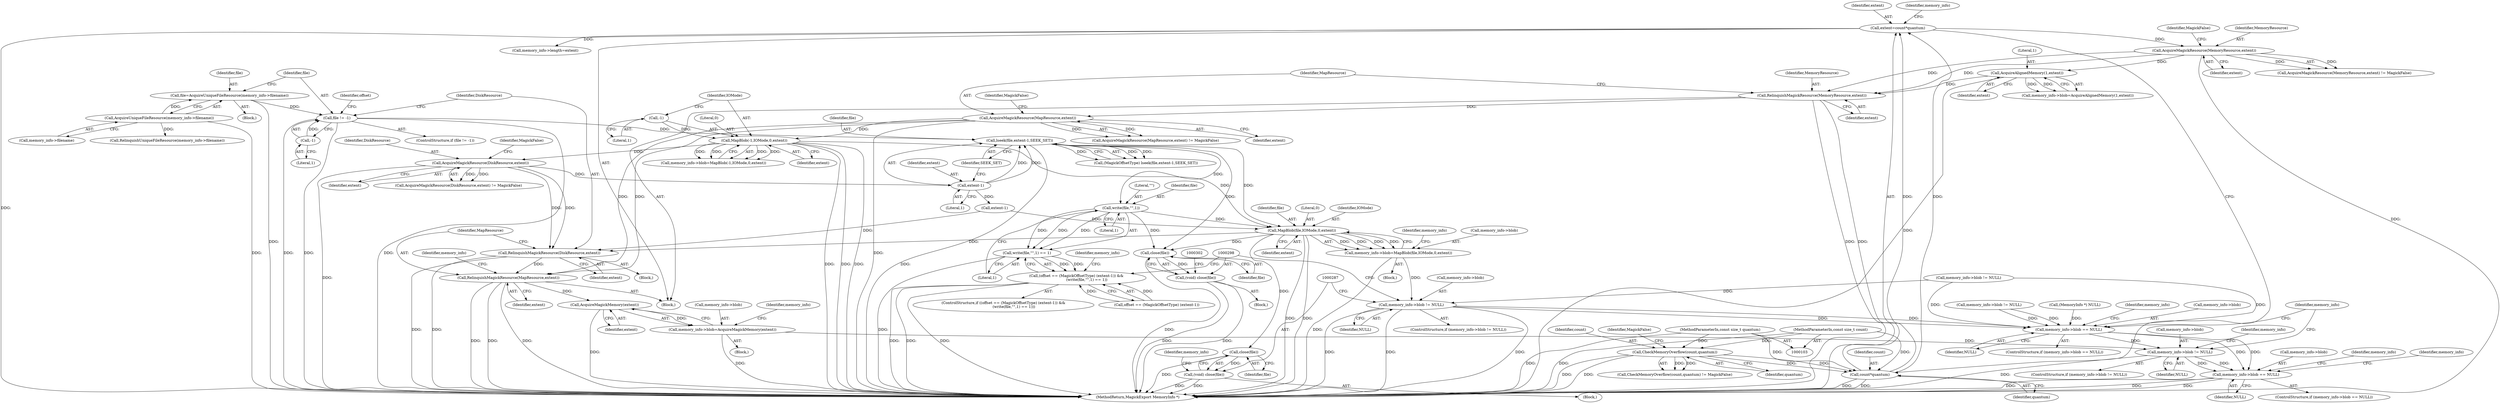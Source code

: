 digraph "1_ImageMagick_0474237508f39c4f783208123431815f1ededb76_5@API" {
"1000264" [label="(Call,write(file,\"\",1))"];
"1000248" [label="(Call,lseek(file,extent-1,SEEK_SET))"];
"1000238" [label="(Call,file != -1)"];
"1000231" [label="(Call,file=AcquireUniqueFileResource(memory_info->filename))"];
"1000233" [label="(Call,AcquireUniqueFileResource(memory_info->filename))"];
"1000240" [label="(Call,-1)"];
"1000250" [label="(Call,extent-1)"];
"1000225" [label="(Call,AcquireMagickResource(DiskResource,extent))"];
"1000203" [label="(Call,MapBlob(-1,IOMode,0,extent))"];
"1000204" [label="(Call,-1)"];
"1000194" [label="(Call,AcquireMagickResource(MapResource,extent))"];
"1000189" [label="(Call,RelinquishMagickResource(MemoryResource,extent))"];
"1000163" [label="(Call,AcquireMagickResource(MemoryResource,extent))"];
"1000146" [label="(Call,extent=count*quantum)"];
"1000148" [label="(Call,count*quantum)"];
"1000111" [label="(Call,CheckMemoryOverflow(count,quantum))"];
"1000104" [label="(MethodParameterIn,const size_t count)"];
"1000105" [label="(MethodParameterIn,const size_t quantum)"];
"1000172" [label="(Call,AcquireAlignedMemory(1,extent))"];
"1000263" [label="(Call,write(file,\"\",1) == 1)"];
"1000255" [label="(Call,(offset == (MagickOffsetType) (extent-1)) &&\n                  (write(file,\"\",1) == 1))"];
"1000274" [label="(Call,MapBlob(file,IOMode,0,extent))"];
"1000270" [label="(Call,memory_info->blob=MapBlob(file,IOMode,0,extent))"];
"1000280" [label="(Call,memory_info->blob != NULL)"];
"1000320" [label="(Call,memory_info->blob == NULL)"];
"1000333" [label="(Call,memory_info->blob != NULL)"];
"1000344" [label="(Call,memory_info->blob == NULL)"];
"1000288" [label="(Call,close(file))"];
"1000286" [label="(Call,(void) close(file))"];
"1000299" [label="(Call,close(file))"];
"1000297" [label="(Call,(void) close(file))"];
"1000313" [label="(Call,RelinquishMagickResource(DiskResource,extent))"];
"1000316" [label="(Call,RelinquishMagickResource(MapResource,extent))"];
"1000330" [label="(Call,AcquireMagickMemory(extent))"];
"1000326" [label="(Call,memory_info->blob=AcquireMagickMemory(extent))"];
"1000263" [label="(Call,write(file,\"\",1) == 1)"];
"1000274" [label="(Call,MapBlob(file,IOMode,0,extent))"];
"1000150" [label="(Identifier,quantum)"];
"1000249" [label="(Identifier,file)"];
"1000163" [label="(Call,AcquireMagickResource(MemoryResource,extent))"];
"1000245" [label="(Identifier,offset)"];
"1000191" [label="(Identifier,extent)"];
"1000272" [label="(Identifier,memory_info)"];
"1000250" [label="(Call,extent-1)"];
"1000320" [label="(Call,memory_info->blob == NULL)"];
"1000303" [label="(Call,RelinquishUniqueFileResource(memory_info->filename))"];
"1000280" [label="(Call,memory_info->blob != NULL)"];
"1000176" [label="(Call,memory_info->blob != NULL)"];
"1000199" [label="(Call,memory_info->blob=MapBlob(-1,IOMode,0,extent))"];
"1000232" [label="(Identifier,file)"];
"1000266" [label="(Literal,\"\")"];
"1000297" [label="(Call,(void) close(file))"];
"1000229" [label="(Block,)"];
"1000165" [label="(Identifier,extent)"];
"1000292" [label="(Identifier,memory_info)"];
"1000275" [label="(Identifier,file)"];
"1000281" [label="(Call,memory_info->blob)"];
"1000254" [label="(ControlStructure,if ((offset == (MagickOffsetType) (extent-1)) &&\n                  (write(file,\"\",1) == 1)))"];
"1000345" [label="(Call,memory_info->blob)"];
"1000196" [label="(Identifier,extent)"];
"1000239" [label="(Identifier,file)"];
"1000282" [label="(Identifier,memory_info)"];
"1000270" [label="(Call,memory_info->blob=MapBlob(file,IOMode,0,extent))"];
"1000278" [label="(Identifier,extent)"];
"1000172" [label="(Call,AcquireAlignedMemory(1,extent))"];
"1000344" [label="(Call,memory_info->blob == NULL)"];
"1000327" [label="(Call,memory_info->blob)"];
"1000147" [label="(Identifier,extent)"];
"1000228" [label="(Identifier,MagickFalse)"];
"1000166" [label="(Identifier,MagickFalse)"];
"1000300" [label="(Identifier,file)"];
"1000104" [label="(MethodParameterIn,const size_t count)"];
"1000340" [label="(Identifier,memory_info)"];
"1000288" [label="(Call,close(file))"];
"1000132" [label="(Call,(MemoryInfo *) NULL)"];
"1000277" [label="(Literal,0)"];
"1000328" [label="(Identifier,memory_info)"];
"1000286" [label="(Call,(void) close(file))"];
"1000203" [label="(Call,MapBlob(-1,IOMode,0,extent))"];
"1000148" [label="(Call,count*quantum)"];
"1000299" [label="(Call,close(file))"];
"1000205" [label="(Literal,1)"];
"1000318" [label="(Identifier,extent)"];
"1000174" [label="(Identifier,extent)"];
"1000149" [label="(Identifier,count)"];
"1000260" [label="(Call,extent-1)"];
"1000164" [label="(Identifier,MemoryResource)"];
"1000350" [label="(Identifier,memory_info)"];
"1000190" [label="(Identifier,MemoryResource)"];
"1000346" [label="(Identifier,memory_info)"];
"1000233" [label="(Call,AcquireUniqueFileResource(memory_info->filename))"];
"1000284" [label="(Identifier,NULL)"];
"1000343" [label="(ControlStructure,if (memory_info->blob == NULL))"];
"1000313" [label="(Call,RelinquishMagickResource(DiskResource,extent))"];
"1000151" [label="(Call,memory_info->length=extent)"];
"1000207" [label="(Literal,0)"];
"1000332" [label="(ControlStructure,if (memory_info->blob != NULL))"];
"1000237" [label="(ControlStructure,if (file != -1))"];
"1000267" [label="(Literal,1)"];
"1000333" [label="(Call,memory_info->blob != NULL)"];
"1000231" [label="(Call,file=AcquireUniqueFileResource(memory_info->filename))"];
"1000251" [label="(Identifier,extent)"];
"1000268" [label="(Literal,1)"];
"1000240" [label="(Call,-1)"];
"1000324" [label="(Identifier,NULL)"];
"1000224" [label="(Call,AcquireMagickResource(DiskResource,extent) != MagickFalse)"];
"1000354" [label="(Identifier,memory_info)"];
"1000111" [label="(Call,CheckMemoryOverflow(count,quantum))"];
"1000225" [label="(Call,AcquireMagickResource(DiskResource,extent))"];
"1000315" [label="(Identifier,extent)"];
"1000279" [label="(ControlStructure,if (memory_info->blob != NULL))"];
"1000317" [label="(Identifier,MapResource)"];
"1000189" [label="(Call,RelinquishMagickResource(MemoryResource,extent))"];
"1000256" [label="(Call,offset == (MagickOffsetType) (extent-1))"];
"1000168" [label="(Call,memory_info->blob=AcquireAlignedMemory(1,extent))"];
"1000314" [label="(Identifier,DiskResource)"];
"1000264" [label="(Call,write(file,\"\",1))"];
"1000330" [label="(Call,AcquireMagickMemory(extent))"];
"1000348" [label="(Identifier,NULL)"];
"1000322" [label="(Identifier,memory_info)"];
"1000206" [label="(Identifier,IOMode)"];
"1000110" [label="(Call,CheckMemoryOverflow(count,quantum) != MagickFalse)"];
"1000195" [label="(Identifier,MapResource)"];
"1000112" [label="(Identifier,count)"];
"1000153" [label="(Identifier,memory_info)"];
"1000325" [label="(Block,)"];
"1000253" [label="(Identifier,SEEK_SET)"];
"1000234" [label="(Call,memory_info->filename)"];
"1000248" [label="(Call,lseek(file,extent-1,SEEK_SET))"];
"1000246" [label="(Call,(MagickOffsetType) lseek(file,extent-1,SEEK_SET))"];
"1000198" [label="(Block,)"];
"1000197" [label="(Identifier,MagickFalse)"];
"1000269" [label="(Block,)"];
"1000146" [label="(Call,extent=count*quantum)"];
"1000326" [label="(Call,memory_info->blob=AcquireMagickMemory(extent))"];
"1000331" [label="(Identifier,extent)"];
"1000265" [label="(Identifier,file)"];
"1000162" [label="(Call,AcquireMagickResource(MemoryResource,extent) != MagickFalse)"];
"1000194" [label="(Call,AcquireMagickResource(MapResource,extent))"];
"1000271" [label="(Call,memory_info->blob)"];
"1000204" [label="(Call,-1)"];
"1000334" [label="(Call,memory_info->blob)"];
"1000242" [label="(Block,)"];
"1000210" [label="(Call,memory_info->blob != NULL)"];
"1000289" [label="(Identifier,file)"];
"1000113" [label="(Identifier,quantum)"];
"1000173" [label="(Literal,1)"];
"1000241" [label="(Literal,1)"];
"1000208" [label="(Identifier,extent)"];
"1000114" [label="(Identifier,MagickFalse)"];
"1000238" [label="(Call,file != -1)"];
"1000227" [label="(Identifier,extent)"];
"1000337" [label="(Identifier,NULL)"];
"1000335" [label="(Identifier,memory_info)"];
"1000355" [label="(MethodReturn,MagickExport MemoryInfo *)"];
"1000193" [label="(Call,AcquireMagickResource(MapResource,extent) != MagickFalse)"];
"1000316" [label="(Call,RelinquishMagickResource(MapResource,extent))"];
"1000105" [label="(MethodParameterIn,const size_t quantum)"];
"1000319" [label="(ControlStructure,if (memory_info->blob == NULL))"];
"1000252" [label="(Literal,1)"];
"1000321" [label="(Call,memory_info->blob)"];
"1000285" [label="(Block,)"];
"1000106" [label="(Block,)"];
"1000276" [label="(Identifier,IOMode)"];
"1000226" [label="(Identifier,DiskResource)"];
"1000255" [label="(Call,(offset == (MagickOffsetType) (extent-1)) &&\n                  (write(file,\"\",1) == 1))"];
"1000264" -> "1000263"  [label="AST: "];
"1000264" -> "1000267"  [label="CFG: "];
"1000265" -> "1000264"  [label="AST: "];
"1000266" -> "1000264"  [label="AST: "];
"1000267" -> "1000264"  [label="AST: "];
"1000268" -> "1000264"  [label="CFG: "];
"1000264" -> "1000263"  [label="DDG: "];
"1000264" -> "1000263"  [label="DDG: "];
"1000264" -> "1000263"  [label="DDG: "];
"1000248" -> "1000264"  [label="DDG: "];
"1000264" -> "1000274"  [label="DDG: "];
"1000264" -> "1000299"  [label="DDG: "];
"1000248" -> "1000246"  [label="AST: "];
"1000248" -> "1000253"  [label="CFG: "];
"1000249" -> "1000248"  [label="AST: "];
"1000250" -> "1000248"  [label="AST: "];
"1000253" -> "1000248"  [label="AST: "];
"1000246" -> "1000248"  [label="CFG: "];
"1000248" -> "1000355"  [label="DDG: "];
"1000248" -> "1000246"  [label="DDG: "];
"1000248" -> "1000246"  [label="DDG: "];
"1000248" -> "1000246"  [label="DDG: "];
"1000238" -> "1000248"  [label="DDG: "];
"1000250" -> "1000248"  [label="DDG: "];
"1000250" -> "1000248"  [label="DDG: "];
"1000248" -> "1000274"  [label="DDG: "];
"1000248" -> "1000299"  [label="DDG: "];
"1000238" -> "1000237"  [label="AST: "];
"1000238" -> "1000240"  [label="CFG: "];
"1000239" -> "1000238"  [label="AST: "];
"1000240" -> "1000238"  [label="AST: "];
"1000245" -> "1000238"  [label="CFG: "];
"1000314" -> "1000238"  [label="CFG: "];
"1000238" -> "1000355"  [label="DDG: "];
"1000238" -> "1000355"  [label="DDG: "];
"1000238" -> "1000355"  [label="DDG: "];
"1000231" -> "1000238"  [label="DDG: "];
"1000240" -> "1000238"  [label="DDG: "];
"1000231" -> "1000229"  [label="AST: "];
"1000231" -> "1000233"  [label="CFG: "];
"1000232" -> "1000231"  [label="AST: "];
"1000233" -> "1000231"  [label="AST: "];
"1000239" -> "1000231"  [label="CFG: "];
"1000231" -> "1000355"  [label="DDG: "];
"1000233" -> "1000231"  [label="DDG: "];
"1000233" -> "1000234"  [label="CFG: "];
"1000234" -> "1000233"  [label="AST: "];
"1000233" -> "1000355"  [label="DDG: "];
"1000233" -> "1000303"  [label="DDG: "];
"1000240" -> "1000241"  [label="CFG: "];
"1000241" -> "1000240"  [label="AST: "];
"1000250" -> "1000252"  [label="CFG: "];
"1000251" -> "1000250"  [label="AST: "];
"1000252" -> "1000250"  [label="AST: "];
"1000253" -> "1000250"  [label="CFG: "];
"1000225" -> "1000250"  [label="DDG: "];
"1000250" -> "1000260"  [label="DDG: "];
"1000225" -> "1000224"  [label="AST: "];
"1000225" -> "1000227"  [label="CFG: "];
"1000226" -> "1000225"  [label="AST: "];
"1000227" -> "1000225"  [label="AST: "];
"1000228" -> "1000225"  [label="CFG: "];
"1000225" -> "1000355"  [label="DDG: "];
"1000225" -> "1000224"  [label="DDG: "];
"1000225" -> "1000224"  [label="DDG: "];
"1000203" -> "1000225"  [label="DDG: "];
"1000225" -> "1000313"  [label="DDG: "];
"1000225" -> "1000313"  [label="DDG: "];
"1000203" -> "1000199"  [label="AST: "];
"1000203" -> "1000208"  [label="CFG: "];
"1000204" -> "1000203"  [label="AST: "];
"1000206" -> "1000203"  [label="AST: "];
"1000207" -> "1000203"  [label="AST: "];
"1000208" -> "1000203"  [label="AST: "];
"1000199" -> "1000203"  [label="CFG: "];
"1000203" -> "1000355"  [label="DDG: "];
"1000203" -> "1000355"  [label="DDG: "];
"1000203" -> "1000355"  [label="DDG: "];
"1000203" -> "1000199"  [label="DDG: "];
"1000203" -> "1000199"  [label="DDG: "];
"1000203" -> "1000199"  [label="DDG: "];
"1000203" -> "1000199"  [label="DDG: "];
"1000204" -> "1000203"  [label="DDG: "];
"1000194" -> "1000203"  [label="DDG: "];
"1000203" -> "1000274"  [label="DDG: "];
"1000204" -> "1000205"  [label="CFG: "];
"1000205" -> "1000204"  [label="AST: "];
"1000206" -> "1000204"  [label="CFG: "];
"1000194" -> "1000193"  [label="AST: "];
"1000194" -> "1000196"  [label="CFG: "];
"1000195" -> "1000194"  [label="AST: "];
"1000196" -> "1000194"  [label="AST: "];
"1000197" -> "1000194"  [label="CFG: "];
"1000194" -> "1000355"  [label="DDG: "];
"1000194" -> "1000193"  [label="DDG: "];
"1000194" -> "1000193"  [label="DDG: "];
"1000189" -> "1000194"  [label="DDG: "];
"1000194" -> "1000316"  [label="DDG: "];
"1000194" -> "1000316"  [label="DDG: "];
"1000189" -> "1000106"  [label="AST: "];
"1000189" -> "1000191"  [label="CFG: "];
"1000190" -> "1000189"  [label="AST: "];
"1000191" -> "1000189"  [label="AST: "];
"1000195" -> "1000189"  [label="CFG: "];
"1000189" -> "1000355"  [label="DDG: "];
"1000189" -> "1000355"  [label="DDG: "];
"1000163" -> "1000189"  [label="DDG: "];
"1000163" -> "1000189"  [label="DDG: "];
"1000172" -> "1000189"  [label="DDG: "];
"1000163" -> "1000162"  [label="AST: "];
"1000163" -> "1000165"  [label="CFG: "];
"1000164" -> "1000163"  [label="AST: "];
"1000165" -> "1000163"  [label="AST: "];
"1000166" -> "1000163"  [label="CFG: "];
"1000163" -> "1000355"  [label="DDG: "];
"1000163" -> "1000162"  [label="DDG: "];
"1000163" -> "1000162"  [label="DDG: "];
"1000146" -> "1000163"  [label="DDG: "];
"1000163" -> "1000172"  [label="DDG: "];
"1000146" -> "1000106"  [label="AST: "];
"1000146" -> "1000148"  [label="CFG: "];
"1000147" -> "1000146"  [label="AST: "];
"1000148" -> "1000146"  [label="AST: "];
"1000153" -> "1000146"  [label="CFG: "];
"1000146" -> "1000355"  [label="DDG: "];
"1000148" -> "1000146"  [label="DDG: "];
"1000148" -> "1000146"  [label="DDG: "];
"1000146" -> "1000151"  [label="DDG: "];
"1000148" -> "1000150"  [label="CFG: "];
"1000149" -> "1000148"  [label="AST: "];
"1000150" -> "1000148"  [label="AST: "];
"1000148" -> "1000355"  [label="DDG: "];
"1000148" -> "1000355"  [label="DDG: "];
"1000111" -> "1000148"  [label="DDG: "];
"1000111" -> "1000148"  [label="DDG: "];
"1000104" -> "1000148"  [label="DDG: "];
"1000105" -> "1000148"  [label="DDG: "];
"1000111" -> "1000110"  [label="AST: "];
"1000111" -> "1000113"  [label="CFG: "];
"1000112" -> "1000111"  [label="AST: "];
"1000113" -> "1000111"  [label="AST: "];
"1000114" -> "1000111"  [label="CFG: "];
"1000111" -> "1000355"  [label="DDG: "];
"1000111" -> "1000355"  [label="DDG: "];
"1000111" -> "1000110"  [label="DDG: "];
"1000111" -> "1000110"  [label="DDG: "];
"1000104" -> "1000111"  [label="DDG: "];
"1000105" -> "1000111"  [label="DDG: "];
"1000104" -> "1000103"  [label="AST: "];
"1000104" -> "1000355"  [label="DDG: "];
"1000105" -> "1000103"  [label="AST: "];
"1000105" -> "1000355"  [label="DDG: "];
"1000172" -> "1000168"  [label="AST: "];
"1000172" -> "1000174"  [label="CFG: "];
"1000173" -> "1000172"  [label="AST: "];
"1000174" -> "1000172"  [label="AST: "];
"1000168" -> "1000172"  [label="CFG: "];
"1000172" -> "1000355"  [label="DDG: "];
"1000172" -> "1000168"  [label="DDG: "];
"1000172" -> "1000168"  [label="DDG: "];
"1000263" -> "1000255"  [label="AST: "];
"1000263" -> "1000268"  [label="CFG: "];
"1000268" -> "1000263"  [label="AST: "];
"1000255" -> "1000263"  [label="CFG: "];
"1000263" -> "1000355"  [label="DDG: "];
"1000263" -> "1000255"  [label="DDG: "];
"1000263" -> "1000255"  [label="DDG: "];
"1000255" -> "1000254"  [label="AST: "];
"1000255" -> "1000256"  [label="CFG: "];
"1000256" -> "1000255"  [label="AST: "];
"1000272" -> "1000255"  [label="CFG: "];
"1000298" -> "1000255"  [label="CFG: "];
"1000255" -> "1000355"  [label="DDG: "];
"1000255" -> "1000355"  [label="DDG: "];
"1000255" -> "1000355"  [label="DDG: "];
"1000256" -> "1000255"  [label="DDG: "];
"1000256" -> "1000255"  [label="DDG: "];
"1000274" -> "1000270"  [label="AST: "];
"1000274" -> "1000278"  [label="CFG: "];
"1000275" -> "1000274"  [label="AST: "];
"1000276" -> "1000274"  [label="AST: "];
"1000277" -> "1000274"  [label="AST: "];
"1000278" -> "1000274"  [label="AST: "];
"1000270" -> "1000274"  [label="CFG: "];
"1000274" -> "1000355"  [label="DDG: "];
"1000274" -> "1000355"  [label="DDG: "];
"1000274" -> "1000270"  [label="DDG: "];
"1000274" -> "1000270"  [label="DDG: "];
"1000274" -> "1000270"  [label="DDG: "];
"1000274" -> "1000270"  [label="DDG: "];
"1000260" -> "1000274"  [label="DDG: "];
"1000274" -> "1000288"  [label="DDG: "];
"1000274" -> "1000299"  [label="DDG: "];
"1000274" -> "1000313"  [label="DDG: "];
"1000270" -> "1000269"  [label="AST: "];
"1000271" -> "1000270"  [label="AST: "];
"1000282" -> "1000270"  [label="CFG: "];
"1000270" -> "1000355"  [label="DDG: "];
"1000270" -> "1000280"  [label="DDG: "];
"1000280" -> "1000279"  [label="AST: "];
"1000280" -> "1000284"  [label="CFG: "];
"1000281" -> "1000280"  [label="AST: "];
"1000284" -> "1000280"  [label="AST: "];
"1000287" -> "1000280"  [label="CFG: "];
"1000298" -> "1000280"  [label="CFG: "];
"1000280" -> "1000355"  [label="DDG: "];
"1000280" -> "1000355"  [label="DDG: "];
"1000280" -> "1000355"  [label="DDG: "];
"1000210" -> "1000280"  [label="DDG: "];
"1000280" -> "1000320"  [label="DDG: "];
"1000280" -> "1000320"  [label="DDG: "];
"1000320" -> "1000319"  [label="AST: "];
"1000320" -> "1000324"  [label="CFG: "];
"1000321" -> "1000320"  [label="AST: "];
"1000324" -> "1000320"  [label="AST: "];
"1000328" -> "1000320"  [label="CFG: "];
"1000346" -> "1000320"  [label="CFG: "];
"1000176" -> "1000320"  [label="DDG: "];
"1000176" -> "1000320"  [label="DDG: "];
"1000210" -> "1000320"  [label="DDG: "];
"1000210" -> "1000320"  [label="DDG: "];
"1000132" -> "1000320"  [label="DDG: "];
"1000320" -> "1000333"  [label="DDG: "];
"1000320" -> "1000344"  [label="DDG: "];
"1000320" -> "1000344"  [label="DDG: "];
"1000333" -> "1000332"  [label="AST: "];
"1000333" -> "1000337"  [label="CFG: "];
"1000334" -> "1000333"  [label="AST: "];
"1000337" -> "1000333"  [label="AST: "];
"1000340" -> "1000333"  [label="CFG: "];
"1000346" -> "1000333"  [label="CFG: "];
"1000333" -> "1000355"  [label="DDG: "];
"1000326" -> "1000333"  [label="DDG: "];
"1000333" -> "1000344"  [label="DDG: "];
"1000333" -> "1000344"  [label="DDG: "];
"1000344" -> "1000343"  [label="AST: "];
"1000344" -> "1000348"  [label="CFG: "];
"1000345" -> "1000344"  [label="AST: "];
"1000348" -> "1000344"  [label="AST: "];
"1000350" -> "1000344"  [label="CFG: "];
"1000354" -> "1000344"  [label="CFG: "];
"1000344" -> "1000355"  [label="DDG: "];
"1000344" -> "1000355"  [label="DDG: "];
"1000344" -> "1000355"  [label="DDG: "];
"1000288" -> "1000286"  [label="AST: "];
"1000288" -> "1000289"  [label="CFG: "];
"1000289" -> "1000288"  [label="AST: "];
"1000286" -> "1000288"  [label="CFG: "];
"1000288" -> "1000355"  [label="DDG: "];
"1000288" -> "1000286"  [label="DDG: "];
"1000286" -> "1000285"  [label="AST: "];
"1000287" -> "1000286"  [label="AST: "];
"1000292" -> "1000286"  [label="CFG: "];
"1000286" -> "1000355"  [label="DDG: "];
"1000286" -> "1000355"  [label="DDG: "];
"1000299" -> "1000297"  [label="AST: "];
"1000299" -> "1000300"  [label="CFG: "];
"1000300" -> "1000299"  [label="AST: "];
"1000297" -> "1000299"  [label="CFG: "];
"1000299" -> "1000355"  [label="DDG: "];
"1000299" -> "1000297"  [label="DDG: "];
"1000297" -> "1000242"  [label="AST: "];
"1000298" -> "1000297"  [label="AST: "];
"1000302" -> "1000297"  [label="CFG: "];
"1000297" -> "1000355"  [label="DDG: "];
"1000297" -> "1000355"  [label="DDG: "];
"1000313" -> "1000198"  [label="AST: "];
"1000313" -> "1000315"  [label="CFG: "];
"1000314" -> "1000313"  [label="AST: "];
"1000315" -> "1000313"  [label="AST: "];
"1000317" -> "1000313"  [label="CFG: "];
"1000313" -> "1000355"  [label="DDG: "];
"1000313" -> "1000355"  [label="DDG: "];
"1000260" -> "1000313"  [label="DDG: "];
"1000313" -> "1000316"  [label="DDG: "];
"1000316" -> "1000106"  [label="AST: "];
"1000316" -> "1000318"  [label="CFG: "];
"1000317" -> "1000316"  [label="AST: "];
"1000318" -> "1000316"  [label="AST: "];
"1000322" -> "1000316"  [label="CFG: "];
"1000316" -> "1000355"  [label="DDG: "];
"1000316" -> "1000355"  [label="DDG: "];
"1000316" -> "1000355"  [label="DDG: "];
"1000316" -> "1000330"  [label="DDG: "];
"1000330" -> "1000326"  [label="AST: "];
"1000330" -> "1000331"  [label="CFG: "];
"1000331" -> "1000330"  [label="AST: "];
"1000326" -> "1000330"  [label="CFG: "];
"1000330" -> "1000355"  [label="DDG: "];
"1000330" -> "1000326"  [label="DDG: "];
"1000326" -> "1000325"  [label="AST: "];
"1000327" -> "1000326"  [label="AST: "];
"1000335" -> "1000326"  [label="CFG: "];
"1000326" -> "1000355"  [label="DDG: "];
}
